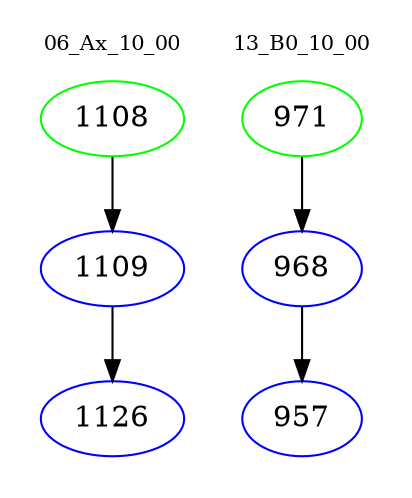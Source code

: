 digraph{
subgraph cluster_0 {
color = white
label = "06_Ax_10_00";
fontsize=10;
T0_1108 [label="1108", color="green"]
T0_1108 -> T0_1109 [color="black"]
T0_1109 [label="1109", color="blue"]
T0_1109 -> T0_1126 [color="black"]
T0_1126 [label="1126", color="blue"]
}
subgraph cluster_1 {
color = white
label = "13_B0_10_00";
fontsize=10;
T1_971 [label="971", color="green"]
T1_971 -> T1_968 [color="black"]
T1_968 [label="968", color="blue"]
T1_968 -> T1_957 [color="black"]
T1_957 [label="957", color="blue"]
}
}
